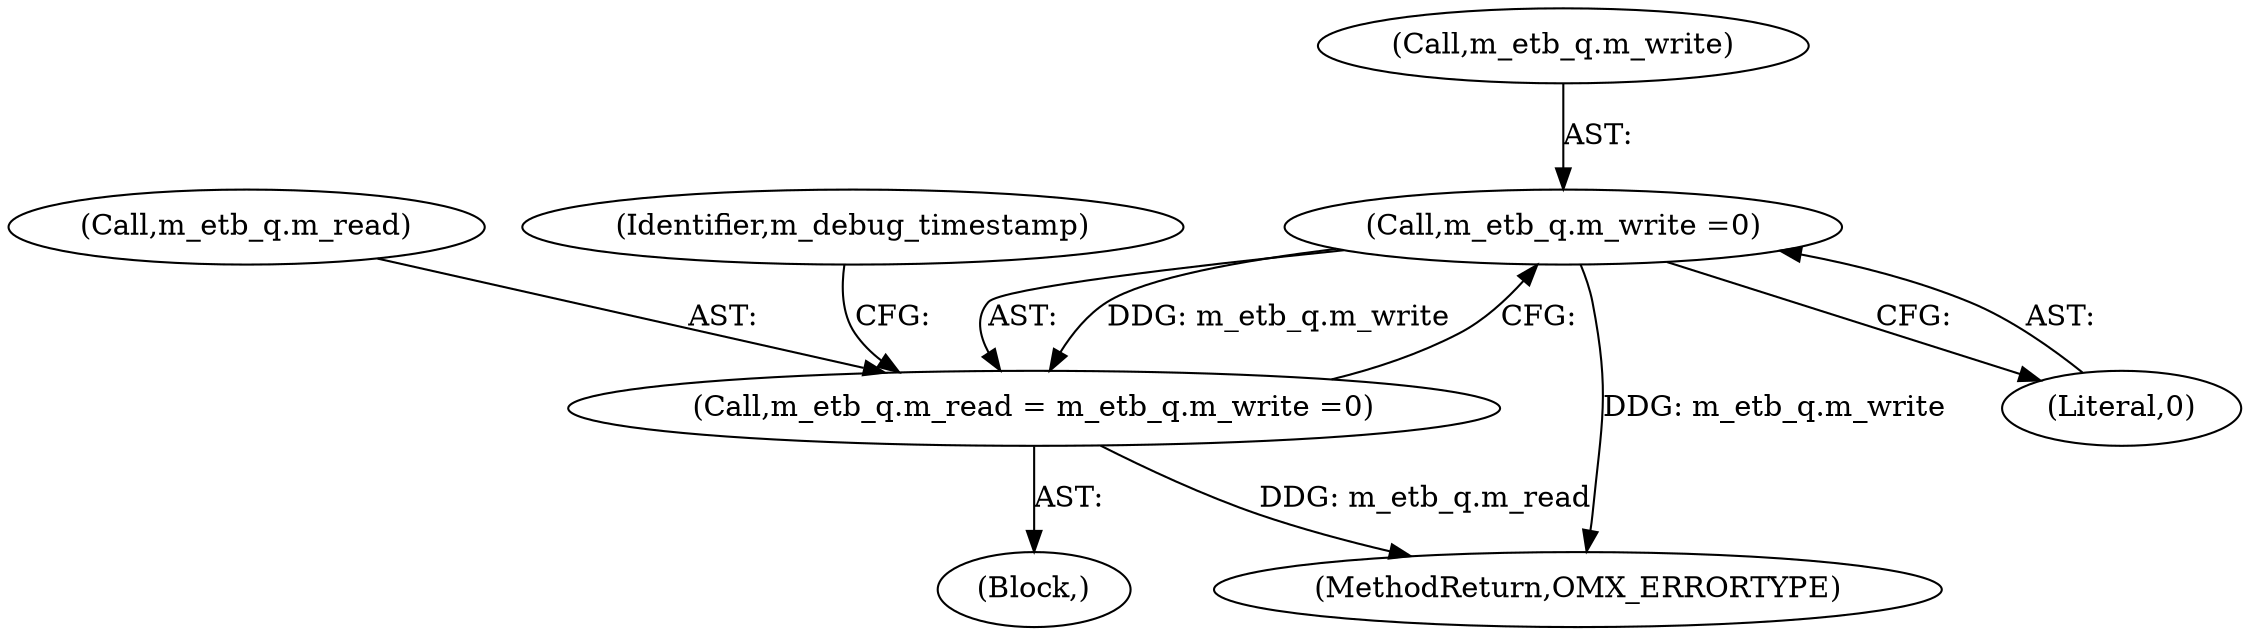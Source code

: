 digraph "0_Android_46e305be6e670a5a0041b0b4861122a0f1aabefa@API" {
"1000325" [label="(Call,m_etb_q.m_write =0)"];
"1000321" [label="(Call,m_etb_q.m_read = m_etb_q.m_write =0)"];
"1000325" [label="(Call,m_etb_q.m_write =0)"];
"1000326" [label="(Call,m_etb_q.m_write)"];
"1000104" [label="(Block,)"];
"1000374" [label="(MethodReturn,OMX_ERRORTYPE)"];
"1000321" [label="(Call,m_etb_q.m_read = m_etb_q.m_write =0)"];
"1000322" [label="(Call,m_etb_q.m_read)"];
"1000329" [label="(Literal,0)"];
"1000331" [label="(Identifier,m_debug_timestamp)"];
"1000325" -> "1000321"  [label="AST: "];
"1000325" -> "1000329"  [label="CFG: "];
"1000326" -> "1000325"  [label="AST: "];
"1000329" -> "1000325"  [label="AST: "];
"1000321" -> "1000325"  [label="CFG: "];
"1000325" -> "1000374"  [label="DDG: m_etb_q.m_write"];
"1000325" -> "1000321"  [label="DDG: m_etb_q.m_write"];
"1000321" -> "1000104"  [label="AST: "];
"1000322" -> "1000321"  [label="AST: "];
"1000331" -> "1000321"  [label="CFG: "];
"1000321" -> "1000374"  [label="DDG: m_etb_q.m_read"];
}
